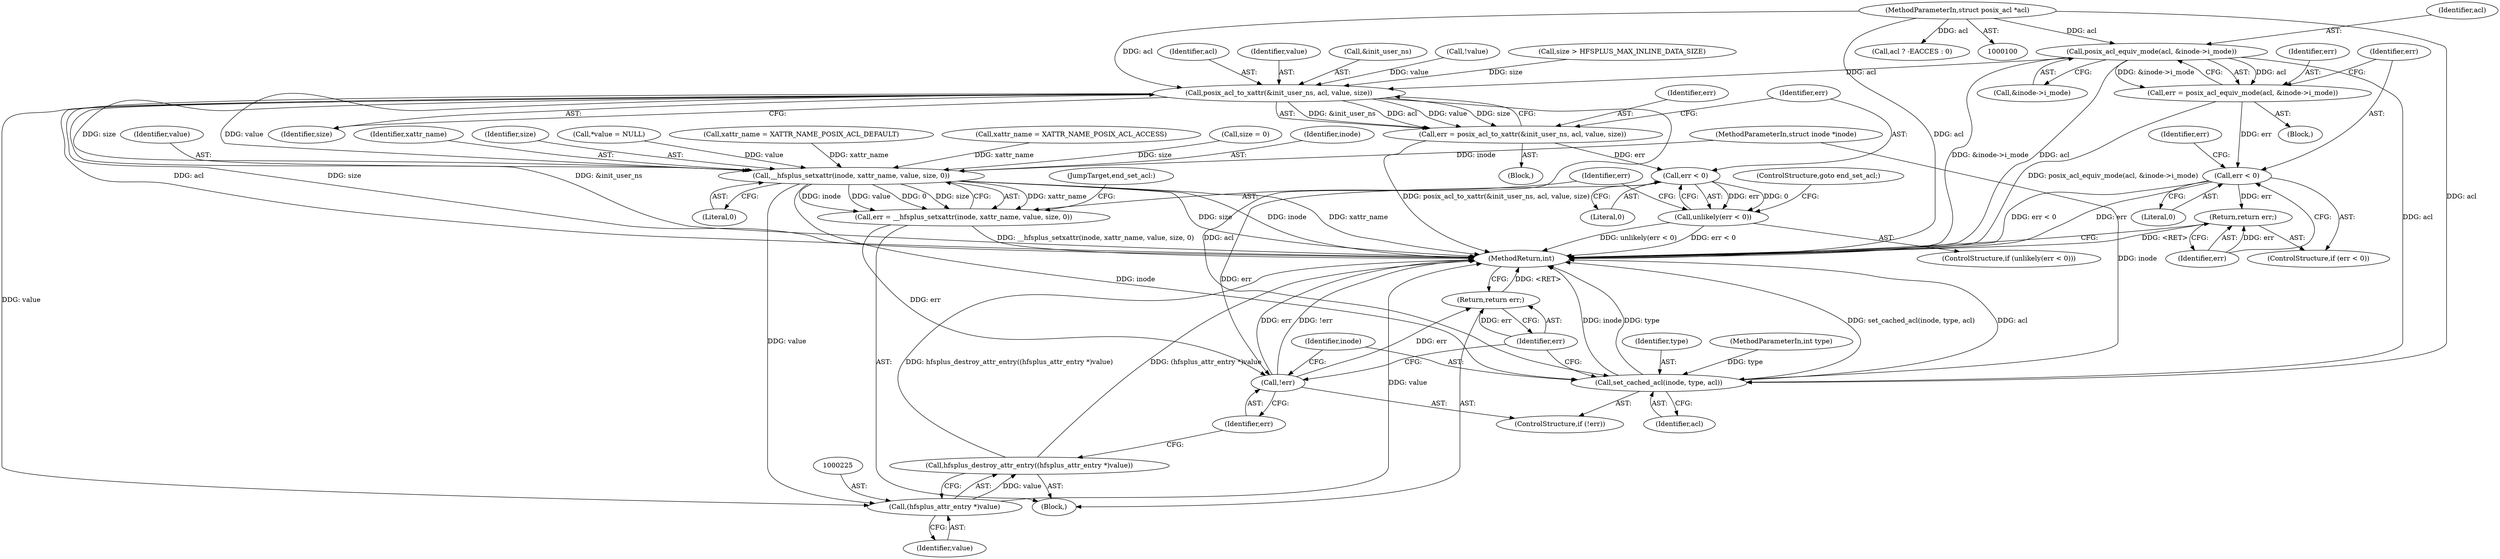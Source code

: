 digraph "0_linux_073931017b49d9458aa351605b43a7e34598caef_6@pointer" {
"1000134" [label="(Call,posix_acl_equiv_mode(acl, &inode->i_mode))"];
"1000102" [label="(MethodParameterIn,struct posix_acl *acl)"];
"1000132" [label="(Call,err = posix_acl_equiv_mode(acl, &inode->i_mode))"];
"1000141" [label="(Call,err < 0)"];
"1000144" [label="(Return,return err;)"];
"1000202" [label="(Call,posix_acl_to_xattr(&init_user_ns, acl, value, size))"];
"1000200" [label="(Call,err = posix_acl_to_xattr(&init_user_ns, acl, value, size))"];
"1000210" [label="(Call,err < 0)"];
"1000209" [label="(Call,unlikely(err < 0))"];
"1000228" [label="(Call,!err)"];
"1000234" [label="(Return,return err;)"];
"1000216" [label="(Call,__hfsplus_setxattr(inode, xattr_name, value, size, 0))"];
"1000214" [label="(Call,err = __hfsplus_setxattr(inode, xattr_name, value, size, 0))"];
"1000224" [label="(Call,(hfsplus_attr_entry *)value)"];
"1000223" [label="(Call,hfsplus_destroy_attr_entry((hfsplus_attr_entry *)value))"];
"1000230" [label="(Call,set_cached_acl(inode, type, acl))"];
"1000227" [label="(ControlStructure,if (!err))"];
"1000161" [label="(Call,acl ? -EACCES : 0)"];
"1000210" [label="(Call,err < 0)"];
"1000104" [label="(Block,)"];
"1000217" [label="(Identifier,inode)"];
"1000229" [label="(Identifier,err)"];
"1000232" [label="(Identifier,type)"];
"1000203" [label="(Call,&init_user_ns)"];
"1000141" [label="(Call,err < 0)"];
"1000195" [label="(Call,!value)"];
"1000234" [label="(Return,return err;)"];
"1000202" [label="(Call,posix_acl_to_xattr(&init_user_ns, acl, value, size))"];
"1000201" [label="(Identifier,err)"];
"1000182" [label="(Call,size > HFSPLUS_MAX_INLINE_DATA_SIZE)"];
"1000216" [label="(Call,__hfsplus_setxattr(inode, xattr_name, value, size, 0))"];
"1000219" [label="(Identifier,value)"];
"1000173" [label="(Block,)"];
"1000218" [label="(Identifier,xattr_name)"];
"1000223" [label="(Call,hfsplus_destroy_attr_entry((hfsplus_attr_entry *)value))"];
"1000236" [label="(MethodReturn,int)"];
"1000136" [label="(Call,&inode->i_mode)"];
"1000144" [label="(Return,return err;)"];
"1000228" [label="(Call,!err)"];
"1000224" [label="(Call,(hfsplus_attr_entry *)value)"];
"1000145" [label="(Identifier,err)"];
"1000220" [label="(Identifier,size)"];
"1000112" [label="(Call,*value = NULL)"];
"1000200" [label="(Call,err = posix_acl_to_xattr(&init_user_ns, acl, value, size))"];
"1000214" [label="(Call,err = __hfsplus_setxattr(inode, xattr_name, value, size, 0))"];
"1000209" [label="(Call,unlikely(err < 0))"];
"1000207" [label="(Identifier,size)"];
"1000205" [label="(Identifier,acl)"];
"1000221" [label="(Literal,0)"];
"1000151" [label="(Call,xattr_name = XATTR_NAME_POSIX_ACL_DEFAULT)"];
"1000103" [label="(MethodParameterIn,int type)"];
"1000126" [label="(Call,xattr_name = XATTR_NAME_POSIX_ACL_ACCESS)"];
"1000235" [label="(Identifier,err)"];
"1000211" [label="(Identifier,err)"];
"1000147" [label="(Identifier,err)"];
"1000231" [label="(Identifier,inode)"];
"1000142" [label="(Identifier,err)"];
"1000226" [label="(Identifier,value)"];
"1000108" [label="(Call,size = 0)"];
"1000140" [label="(ControlStructure,if (err < 0))"];
"1000233" [label="(Identifier,acl)"];
"1000134" [label="(Call,posix_acl_equiv_mode(acl, &inode->i_mode))"];
"1000206" [label="(Identifier,value)"];
"1000132" [label="(Call,err = posix_acl_equiv_mode(acl, &inode->i_mode))"];
"1000143" [label="(Literal,0)"];
"1000135" [label="(Identifier,acl)"];
"1000208" [label="(ControlStructure,if (unlikely(err < 0)))"];
"1000133" [label="(Identifier,err)"];
"1000102" [label="(MethodParameterIn,struct posix_acl *acl)"];
"1000230" [label="(Call,set_cached_acl(inode, type, acl))"];
"1000215" [label="(Identifier,err)"];
"1000101" [label="(MethodParameterIn,struct inode *inode)"];
"1000213" [label="(ControlStructure,goto end_set_acl;)"];
"1000222" [label="(JumpTarget,end_set_acl:)"];
"1000131" [label="(Block,)"];
"1000212" [label="(Literal,0)"];
"1000134" -> "1000132"  [label="AST: "];
"1000134" -> "1000136"  [label="CFG: "];
"1000135" -> "1000134"  [label="AST: "];
"1000136" -> "1000134"  [label="AST: "];
"1000132" -> "1000134"  [label="CFG: "];
"1000134" -> "1000236"  [label="DDG: acl"];
"1000134" -> "1000236"  [label="DDG: &inode->i_mode"];
"1000134" -> "1000132"  [label="DDG: acl"];
"1000134" -> "1000132"  [label="DDG: &inode->i_mode"];
"1000102" -> "1000134"  [label="DDG: acl"];
"1000134" -> "1000202"  [label="DDG: acl"];
"1000134" -> "1000230"  [label="DDG: acl"];
"1000102" -> "1000100"  [label="AST: "];
"1000102" -> "1000236"  [label="DDG: acl"];
"1000102" -> "1000161"  [label="DDG: acl"];
"1000102" -> "1000202"  [label="DDG: acl"];
"1000102" -> "1000230"  [label="DDG: acl"];
"1000132" -> "1000131"  [label="AST: "];
"1000133" -> "1000132"  [label="AST: "];
"1000142" -> "1000132"  [label="CFG: "];
"1000132" -> "1000236"  [label="DDG: posix_acl_equiv_mode(acl, &inode->i_mode)"];
"1000132" -> "1000141"  [label="DDG: err"];
"1000141" -> "1000140"  [label="AST: "];
"1000141" -> "1000143"  [label="CFG: "];
"1000142" -> "1000141"  [label="AST: "];
"1000143" -> "1000141"  [label="AST: "];
"1000145" -> "1000141"  [label="CFG: "];
"1000147" -> "1000141"  [label="CFG: "];
"1000141" -> "1000236"  [label="DDG: err"];
"1000141" -> "1000236"  [label="DDG: err < 0"];
"1000141" -> "1000144"  [label="DDG: err"];
"1000144" -> "1000140"  [label="AST: "];
"1000144" -> "1000145"  [label="CFG: "];
"1000145" -> "1000144"  [label="AST: "];
"1000236" -> "1000144"  [label="CFG: "];
"1000144" -> "1000236"  [label="DDG: <RET>"];
"1000145" -> "1000144"  [label="DDG: err"];
"1000202" -> "1000200"  [label="AST: "];
"1000202" -> "1000207"  [label="CFG: "];
"1000203" -> "1000202"  [label="AST: "];
"1000205" -> "1000202"  [label="AST: "];
"1000206" -> "1000202"  [label="AST: "];
"1000207" -> "1000202"  [label="AST: "];
"1000200" -> "1000202"  [label="CFG: "];
"1000202" -> "1000236"  [label="DDG: &init_user_ns"];
"1000202" -> "1000236"  [label="DDG: size"];
"1000202" -> "1000236"  [label="DDG: acl"];
"1000202" -> "1000200"  [label="DDG: &init_user_ns"];
"1000202" -> "1000200"  [label="DDG: acl"];
"1000202" -> "1000200"  [label="DDG: value"];
"1000202" -> "1000200"  [label="DDG: size"];
"1000195" -> "1000202"  [label="DDG: value"];
"1000182" -> "1000202"  [label="DDG: size"];
"1000202" -> "1000216"  [label="DDG: value"];
"1000202" -> "1000216"  [label="DDG: size"];
"1000202" -> "1000224"  [label="DDG: value"];
"1000202" -> "1000230"  [label="DDG: acl"];
"1000200" -> "1000173"  [label="AST: "];
"1000201" -> "1000200"  [label="AST: "];
"1000211" -> "1000200"  [label="CFG: "];
"1000200" -> "1000236"  [label="DDG: posix_acl_to_xattr(&init_user_ns, acl, value, size)"];
"1000200" -> "1000210"  [label="DDG: err"];
"1000210" -> "1000209"  [label="AST: "];
"1000210" -> "1000212"  [label="CFG: "];
"1000211" -> "1000210"  [label="AST: "];
"1000212" -> "1000210"  [label="AST: "];
"1000209" -> "1000210"  [label="CFG: "];
"1000210" -> "1000209"  [label="DDG: err"];
"1000210" -> "1000209"  [label="DDG: 0"];
"1000210" -> "1000228"  [label="DDG: err"];
"1000209" -> "1000208"  [label="AST: "];
"1000213" -> "1000209"  [label="CFG: "];
"1000215" -> "1000209"  [label="CFG: "];
"1000209" -> "1000236"  [label="DDG: unlikely(err < 0)"];
"1000209" -> "1000236"  [label="DDG: err < 0"];
"1000228" -> "1000227"  [label="AST: "];
"1000228" -> "1000229"  [label="CFG: "];
"1000229" -> "1000228"  [label="AST: "];
"1000231" -> "1000228"  [label="CFG: "];
"1000235" -> "1000228"  [label="CFG: "];
"1000228" -> "1000236"  [label="DDG: !err"];
"1000228" -> "1000236"  [label="DDG: err"];
"1000214" -> "1000228"  [label="DDG: err"];
"1000228" -> "1000234"  [label="DDG: err"];
"1000234" -> "1000104"  [label="AST: "];
"1000234" -> "1000235"  [label="CFG: "];
"1000235" -> "1000234"  [label="AST: "];
"1000236" -> "1000234"  [label="CFG: "];
"1000234" -> "1000236"  [label="DDG: <RET>"];
"1000235" -> "1000234"  [label="DDG: err"];
"1000216" -> "1000214"  [label="AST: "];
"1000216" -> "1000221"  [label="CFG: "];
"1000217" -> "1000216"  [label="AST: "];
"1000218" -> "1000216"  [label="AST: "];
"1000219" -> "1000216"  [label="AST: "];
"1000220" -> "1000216"  [label="AST: "];
"1000221" -> "1000216"  [label="AST: "];
"1000214" -> "1000216"  [label="CFG: "];
"1000216" -> "1000236"  [label="DDG: inode"];
"1000216" -> "1000236"  [label="DDG: xattr_name"];
"1000216" -> "1000236"  [label="DDG: size"];
"1000216" -> "1000214"  [label="DDG: xattr_name"];
"1000216" -> "1000214"  [label="DDG: inode"];
"1000216" -> "1000214"  [label="DDG: value"];
"1000216" -> "1000214"  [label="DDG: 0"];
"1000216" -> "1000214"  [label="DDG: size"];
"1000101" -> "1000216"  [label="DDG: inode"];
"1000151" -> "1000216"  [label="DDG: xattr_name"];
"1000126" -> "1000216"  [label="DDG: xattr_name"];
"1000112" -> "1000216"  [label="DDG: value"];
"1000108" -> "1000216"  [label="DDG: size"];
"1000216" -> "1000224"  [label="DDG: value"];
"1000216" -> "1000230"  [label="DDG: inode"];
"1000214" -> "1000104"  [label="AST: "];
"1000215" -> "1000214"  [label="AST: "];
"1000222" -> "1000214"  [label="CFG: "];
"1000214" -> "1000236"  [label="DDG: __hfsplus_setxattr(inode, xattr_name, value, size, 0)"];
"1000224" -> "1000223"  [label="AST: "];
"1000224" -> "1000226"  [label="CFG: "];
"1000225" -> "1000224"  [label="AST: "];
"1000226" -> "1000224"  [label="AST: "];
"1000223" -> "1000224"  [label="CFG: "];
"1000224" -> "1000236"  [label="DDG: value"];
"1000224" -> "1000223"  [label="DDG: value"];
"1000223" -> "1000104"  [label="AST: "];
"1000229" -> "1000223"  [label="CFG: "];
"1000223" -> "1000236"  [label="DDG: hfsplus_destroy_attr_entry((hfsplus_attr_entry *)value)"];
"1000223" -> "1000236"  [label="DDG: (hfsplus_attr_entry *)value"];
"1000230" -> "1000227"  [label="AST: "];
"1000230" -> "1000233"  [label="CFG: "];
"1000231" -> "1000230"  [label="AST: "];
"1000232" -> "1000230"  [label="AST: "];
"1000233" -> "1000230"  [label="AST: "];
"1000235" -> "1000230"  [label="CFG: "];
"1000230" -> "1000236"  [label="DDG: acl"];
"1000230" -> "1000236"  [label="DDG: inode"];
"1000230" -> "1000236"  [label="DDG: type"];
"1000230" -> "1000236"  [label="DDG: set_cached_acl(inode, type, acl)"];
"1000101" -> "1000230"  [label="DDG: inode"];
"1000103" -> "1000230"  [label="DDG: type"];
}
